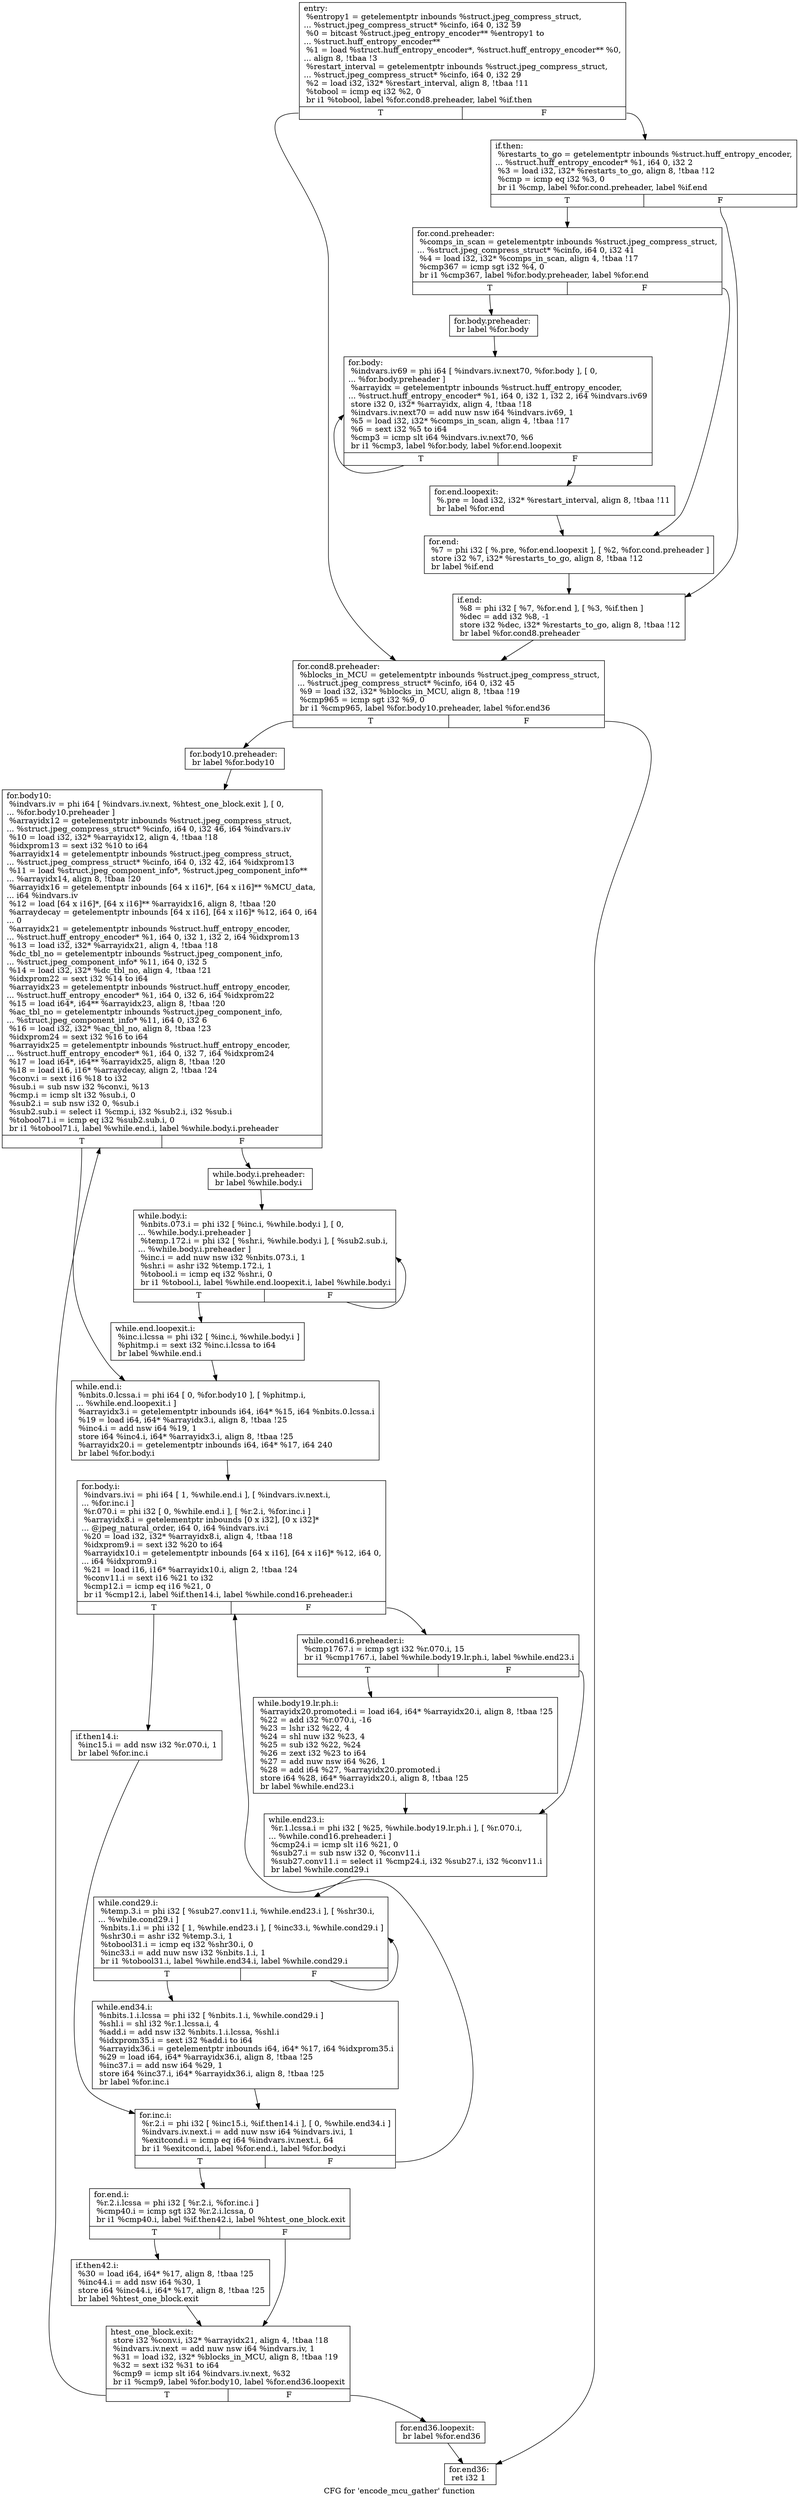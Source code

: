 digraph "CFG for 'encode_mcu_gather' function" {
	label="CFG for 'encode_mcu_gather' function";

	Node0x6412770 [shape=record,label="{entry:\l  %entropy1 = getelementptr inbounds %struct.jpeg_compress_struct,\l... %struct.jpeg_compress_struct* %cinfo, i64 0, i32 59\l  %0 = bitcast %struct.jpeg_entropy_encoder** %entropy1 to\l... %struct.huff_entropy_encoder**\l  %1 = load %struct.huff_entropy_encoder*, %struct.huff_entropy_encoder** %0,\l... align 8, !tbaa !3\l  %restart_interval = getelementptr inbounds %struct.jpeg_compress_struct,\l... %struct.jpeg_compress_struct* %cinfo, i64 0, i32 29\l  %2 = load i32, i32* %restart_interval, align 8, !tbaa !11\l  %tobool = icmp eq i32 %2, 0\l  br i1 %tobool, label %for.cond8.preheader, label %if.then\l|{<s0>T|<s1>F}}"];
	Node0x6412770:s0 -> Node0x63fa390;
	Node0x6412770:s1 -> Node0x63fa470;
	Node0x63fa470 [shape=record,label="{if.then:                                          \l  %restarts_to_go = getelementptr inbounds %struct.huff_entropy_encoder,\l... %struct.huff_entropy_encoder* %1, i64 0, i32 2\l  %3 = load i32, i32* %restarts_to_go, align 8, !tbaa !12\l  %cmp = icmp eq i32 %3, 0\l  br i1 %cmp, label %for.cond.preheader, label %if.end\l|{<s0>T|<s1>F}}"];
	Node0x63fa470:s0 -> Node0x64167e0;
	Node0x63fa470:s1 -> Node0x64168e0;
	Node0x64167e0 [shape=record,label="{for.cond.preheader:                               \l  %comps_in_scan = getelementptr inbounds %struct.jpeg_compress_struct,\l... %struct.jpeg_compress_struct* %cinfo, i64 0, i32 41\l  %4 = load i32, i32* %comps_in_scan, align 4, !tbaa !17\l  %cmp367 = icmp sgt i32 %4, 0\l  br i1 %cmp367, label %for.body.preheader, label %for.end\l|{<s0>T|<s1>F}}"];
	Node0x64167e0:s0 -> Node0x6416cb0;
	Node0x64167e0:s1 -> Node0x6416db0;
	Node0x6416cb0 [shape=record,label="{for.body.preheader:                               \l  br label %for.body\l}"];
	Node0x6416cb0 -> Node0x6416f10;
	Node0x6416f10 [shape=record,label="{for.body:                                         \l  %indvars.iv69 = phi i64 [ %indvars.iv.next70, %for.body ], [ 0,\l... %for.body.preheader ]\l  %arrayidx = getelementptr inbounds %struct.huff_entropy_encoder,\l... %struct.huff_entropy_encoder* %1, i64 0, i32 1, i32 2, i64 %indvars.iv69\l  store i32 0, i32* %arrayidx, align 4, !tbaa !18\l  %indvars.iv.next70 = add nuw nsw i64 %indvars.iv69, 1\l  %5 = load i32, i32* %comps_in_scan, align 4, !tbaa !17\l  %6 = sext i32 %5 to i64\l  %cmp3 = icmp slt i64 %indvars.iv.next70, %6\l  br i1 %cmp3, label %for.body, label %for.end.loopexit\l|{<s0>T|<s1>F}}"];
	Node0x6416f10:s0 -> Node0x6416f10;
	Node0x6416f10:s1 -> Node0x6417420;
	Node0x6417420 [shape=record,label="{for.end.loopexit:                                 \l  %.pre = load i32, i32* %restart_interval, align 8, !tbaa !11\l  br label %for.end\l}"];
	Node0x6417420 -> Node0x6416db0;
	Node0x6416db0 [shape=record,label="{for.end:                                          \l  %7 = phi i32 [ %.pre, %for.end.loopexit ], [ %2, %for.cond.preheader ]\l  store i32 %7, i32* %restarts_to_go, align 8, !tbaa !12\l  br label %if.end\l}"];
	Node0x6416db0 -> Node0x64168e0;
	Node0x64168e0 [shape=record,label="{if.end:                                           \l  %8 = phi i32 [ %7, %for.end ], [ %3, %if.then ]\l  %dec = add i32 %8, -1\l  store i32 %dec, i32* %restarts_to_go, align 8, !tbaa !12\l  br label %for.cond8.preheader\l}"];
	Node0x64168e0 -> Node0x63fa390;
	Node0x63fa390 [shape=record,label="{for.cond8.preheader:                              \l  %blocks_in_MCU = getelementptr inbounds %struct.jpeg_compress_struct,\l... %struct.jpeg_compress_struct* %cinfo, i64 0, i32 45\l  %9 = load i32, i32* %blocks_in_MCU, align 8, !tbaa !19\l  %cmp965 = icmp sgt i32 %9, 0\l  br i1 %cmp965, label %for.body10.preheader, label %for.end36\l|{<s0>T|<s1>F}}"];
	Node0x63fa390:s0 -> Node0x6415010;
	Node0x63fa390:s1 -> Node0x6417e60;
	Node0x6415010 [shape=record,label="{for.body10.preheader:                             \l  br label %for.body10\l}"];
	Node0x6415010 -> Node0x6417fa0;
	Node0x6417fa0 [shape=record,label="{for.body10:                                       \l  %indvars.iv = phi i64 [ %indvars.iv.next, %htest_one_block.exit ], [ 0,\l... %for.body10.preheader ]\l  %arrayidx12 = getelementptr inbounds %struct.jpeg_compress_struct,\l... %struct.jpeg_compress_struct* %cinfo, i64 0, i32 46, i64 %indvars.iv\l  %10 = load i32, i32* %arrayidx12, align 4, !tbaa !18\l  %idxprom13 = sext i32 %10 to i64\l  %arrayidx14 = getelementptr inbounds %struct.jpeg_compress_struct,\l... %struct.jpeg_compress_struct* %cinfo, i64 0, i32 42, i64 %idxprom13\l  %11 = load %struct.jpeg_component_info*, %struct.jpeg_component_info**\l... %arrayidx14, align 8, !tbaa !20\l  %arrayidx16 = getelementptr inbounds [64 x i16]*, [64 x i16]** %MCU_data,\l... i64 %indvars.iv\l  %12 = load [64 x i16]*, [64 x i16]** %arrayidx16, align 8, !tbaa !20\l  %arraydecay = getelementptr inbounds [64 x i16], [64 x i16]* %12, i64 0, i64\l... 0\l  %arrayidx21 = getelementptr inbounds %struct.huff_entropy_encoder,\l... %struct.huff_entropy_encoder* %1, i64 0, i32 1, i32 2, i64 %idxprom13\l  %13 = load i32, i32* %arrayidx21, align 4, !tbaa !18\l  %dc_tbl_no = getelementptr inbounds %struct.jpeg_component_info,\l... %struct.jpeg_component_info* %11, i64 0, i32 5\l  %14 = load i32, i32* %dc_tbl_no, align 4, !tbaa !21\l  %idxprom22 = sext i32 %14 to i64\l  %arrayidx23 = getelementptr inbounds %struct.huff_entropy_encoder,\l... %struct.huff_entropy_encoder* %1, i64 0, i32 6, i64 %idxprom22\l  %15 = load i64*, i64** %arrayidx23, align 8, !tbaa !20\l  %ac_tbl_no = getelementptr inbounds %struct.jpeg_component_info,\l... %struct.jpeg_component_info* %11, i64 0, i32 6\l  %16 = load i32, i32* %ac_tbl_no, align 8, !tbaa !23\l  %idxprom24 = sext i32 %16 to i64\l  %arrayidx25 = getelementptr inbounds %struct.huff_entropy_encoder,\l... %struct.huff_entropy_encoder* %1, i64 0, i32 7, i64 %idxprom24\l  %17 = load i64*, i64** %arrayidx25, align 8, !tbaa !20\l  %18 = load i16, i16* %arraydecay, align 2, !tbaa !24\l  %conv.i = sext i16 %18 to i32\l  %sub.i = sub nsw i32 %conv.i, %13\l  %cmp.i = icmp slt i32 %sub.i, 0\l  %sub2.i = sub nsw i32 0, %sub.i\l  %sub2.sub.i = select i1 %cmp.i, i32 %sub2.i, i32 %sub.i\l  %tobool71.i = icmp eq i32 %sub2.sub.i, 0\l  br i1 %tobool71.i, label %while.end.i, label %while.body.i.preheader\l|{<s0>T|<s1>F}}"];
	Node0x6417fa0:s0 -> Node0x6417a40;
	Node0x6417fa0:s1 -> Node0x6417b50;
	Node0x6417b50 [shape=record,label="{while.body.i.preheader:                           \l  br label %while.body.i\l}"];
	Node0x6417b50 -> Node0x6417ce0;
	Node0x6417ce0 [shape=record,label="{while.body.i:                                     \l  %nbits.073.i = phi i32 [ %inc.i, %while.body.i ], [ 0,\l... %while.body.i.preheader ]\l  %temp.172.i = phi i32 [ %shr.i, %while.body.i ], [ %sub2.sub.i,\l... %while.body.i.preheader ]\l  %inc.i = add nuw nsw i32 %nbits.073.i, 1\l  %shr.i = ashr i32 %temp.172.i, 1\l  %tobool.i = icmp eq i32 %shr.i, 0\l  br i1 %tobool.i, label %while.end.loopexit.i, label %while.body.i\l|{<s0>T|<s1>F}}"];
	Node0x6417ce0:s0 -> Node0x641a030;
	Node0x6417ce0:s1 -> Node0x6417ce0;
	Node0x641a030 [shape=record,label="{while.end.loopexit.i:                             \l  %inc.i.lcssa = phi i32 [ %inc.i, %while.body.i ]\l  %phitmp.i = sext i32 %inc.i.lcssa to i64\l  br label %while.end.i\l}"];
	Node0x641a030 -> Node0x6417a40;
	Node0x6417a40 [shape=record,label="{while.end.i:                                      \l  %nbits.0.lcssa.i = phi i64 [ 0, %for.body10 ], [ %phitmp.i,\l... %while.end.loopexit.i ]\l  %arrayidx3.i = getelementptr inbounds i64, i64* %15, i64 %nbits.0.lcssa.i\l  %19 = load i64, i64* %arrayidx3.i, align 8, !tbaa !25\l  %inc4.i = add nsw i64 %19, 1\l  store i64 %inc4.i, i64* %arrayidx3.i, align 8, !tbaa !25\l  %arrayidx20.i = getelementptr inbounds i64, i64* %17, i64 240\l  br label %for.body.i\l}"];
	Node0x6417a40 -> Node0x641a580;
	Node0x641a580 [shape=record,label="{for.body.i:                                       \l  %indvars.iv.i = phi i64 [ 1, %while.end.i ], [ %indvars.iv.next.i,\l... %for.inc.i ]\l  %r.070.i = phi i32 [ 0, %while.end.i ], [ %r.2.i, %for.inc.i ]\l  %arrayidx8.i = getelementptr inbounds [0 x i32], [0 x i32]*\l... @jpeg_natural_order, i64 0, i64 %indvars.iv.i\l  %20 = load i32, i32* %arrayidx8.i, align 4, !tbaa !18\l  %idxprom9.i = sext i32 %20 to i64\l  %arrayidx10.i = getelementptr inbounds [64 x i16], [64 x i16]* %12, i64 0,\l... i64 %idxprom9.i\l  %21 = load i16, i16* %arrayidx10.i, align 2, !tbaa !24\l  %conv11.i = sext i16 %21 to i32\l  %cmp12.i = icmp eq i16 %21, 0\l  br i1 %cmp12.i, label %if.then14.i, label %while.cond16.preheader.i\l|{<s0>T|<s1>F}}"];
	Node0x641a580:s0 -> Node0x641b4d0;
	Node0x641a580:s1 -> Node0x641b5e0;
	Node0x641b5e0 [shape=record,label="{while.cond16.preheader.i:                         \l  %cmp1767.i = icmp sgt i32 %r.070.i, 15\l  br i1 %cmp1767.i, label %while.body19.lr.ph.i, label %while.end23.i\l|{<s0>T|<s1>F}}"];
	Node0x641b5e0:s0 -> Node0x641b880;
	Node0x641b5e0:s1 -> Node0x641b920;
	Node0x641b880 [shape=record,label="{while.body19.lr.ph.i:                             \l  %arrayidx20.promoted.i = load i64, i64* %arrayidx20.i, align 8, !tbaa !25\l  %22 = add i32 %r.070.i, -16\l  %23 = lshr i32 %22, 4\l  %24 = shl nuw i32 %23, 4\l  %25 = sub i32 %22, %24\l  %26 = zext i32 %23 to i64\l  %27 = add nuw nsw i64 %26, 1\l  %28 = add i64 %27, %arrayidx20.promoted.i\l  store i64 %28, i64* %arrayidx20.i, align 8, !tbaa !25\l  br label %while.end23.i\l}"];
	Node0x641b880 -> Node0x641b920;
	Node0x641b4d0 [shape=record,label="{if.then14.i:                                      \l  %inc15.i = add nsw i32 %r.070.i, 1\l  br label %for.inc.i\l}"];
	Node0x641b4d0 -> Node0x641a740;
	Node0x641b920 [shape=record,label="{while.end23.i:                                    \l  %r.1.lcssa.i = phi i32 [ %25, %while.body19.lr.ph.i ], [ %r.070.i,\l... %while.cond16.preheader.i ]\l  %cmp24.i = icmp slt i16 %21, 0\l  %sub27.i = sub nsw i32 0, %conv11.i\l  %sub27.conv11.i = select i1 %cmp24.i, i32 %sub27.i, i32 %conv11.i\l  br label %while.cond29.i\l}"];
	Node0x641b920 -> Node0x641c210;
	Node0x641c210 [shape=record,label="{while.cond29.i:                                   \l  %temp.3.i = phi i32 [ %sub27.conv11.i, %while.end23.i ], [ %shr30.i,\l... %while.cond29.i ]\l  %nbits.1.i = phi i32 [ 1, %while.end23.i ], [ %inc33.i, %while.cond29.i ]\l  %shr30.i = ashr i32 %temp.3.i, 1\l  %tobool31.i = icmp eq i32 %shr30.i, 0\l  %inc33.i = add nuw nsw i32 %nbits.1.i, 1\l  br i1 %tobool31.i, label %while.end34.i, label %while.cond29.i\l|{<s0>T|<s1>F}}"];
	Node0x641c210:s0 -> Node0x641c7b0;
	Node0x641c210:s1 -> Node0x641c210;
	Node0x641c7b0 [shape=record,label="{while.end34.i:                                    \l  %nbits.1.i.lcssa = phi i32 [ %nbits.1.i, %while.cond29.i ]\l  %shl.i = shl i32 %r.1.lcssa.i, 4\l  %add.i = add nsw i32 %nbits.1.i.lcssa, %shl.i\l  %idxprom35.i = sext i32 %add.i to i64\l  %arrayidx36.i = getelementptr inbounds i64, i64* %17, i64 %idxprom35.i\l  %29 = load i64, i64* %arrayidx36.i, align 8, !tbaa !25\l  %inc37.i = add nsw i64 %29, 1\l  store i64 %inc37.i, i64* %arrayidx36.i, align 8, !tbaa !25\l  br label %for.inc.i\l}"];
	Node0x641c7b0 -> Node0x641a740;
	Node0x641a740 [shape=record,label="{for.inc.i:                                        \l  %r.2.i = phi i32 [ %inc15.i, %if.then14.i ], [ 0, %while.end34.i ]\l  %indvars.iv.next.i = add nuw nsw i64 %indvars.iv.i, 1\l  %exitcond.i = icmp eq i64 %indvars.iv.next.i, 64\l  br i1 %exitcond.i, label %for.end.i, label %for.body.i\l|{<s0>T|<s1>F}}"];
	Node0x641a740:s0 -> Node0x64197d0;
	Node0x641a740:s1 -> Node0x641a580;
	Node0x64197d0 [shape=record,label="{for.end.i:                                        \l  %r.2.i.lcssa = phi i32 [ %r.2.i, %for.inc.i ]\l  %cmp40.i = icmp sgt i32 %r.2.i.lcssa, 0\l  br i1 %cmp40.i, label %if.then42.i, label %htest_one_block.exit\l|{<s0>T|<s1>F}}"];
	Node0x64197d0:s0 -> Node0x6419990;
	Node0x64197d0:s1 -> Node0x64180f0;
	Node0x6419990 [shape=record,label="{if.then42.i:                                      \l  %30 = load i64, i64* %17, align 8, !tbaa !25\l  %inc44.i = add nsw i64 %30, 1\l  store i64 %inc44.i, i64* %17, align 8, !tbaa !25\l  br label %htest_one_block.exit\l}"];
	Node0x6419990 -> Node0x64180f0;
	Node0x64180f0 [shape=record,label="{htest_one_block.exit:                             \l  store i32 %conv.i, i32* %arrayidx21, align 4, !tbaa !18\l  %indvars.iv.next = add nuw nsw i64 %indvars.iv, 1\l  %31 = load i32, i32* %blocks_in_MCU, align 8, !tbaa !19\l  %32 = sext i32 %31 to i64\l  %cmp9 = icmp slt i64 %indvars.iv.next, %32\l  br i1 %cmp9, label %for.body10, label %for.end36.loopexit\l|{<s0>T|<s1>F}}"];
	Node0x64180f0:s0 -> Node0x6417fa0;
	Node0x64180f0:s1 -> Node0x6418e30;
	Node0x6418e30 [shape=record,label="{for.end36.loopexit:                               \l  br label %for.end36\l}"];
	Node0x6418e30 -> Node0x6417e60;
	Node0x6417e60 [shape=record,label="{for.end36:                                        \l  ret i32 1\l}"];
}

